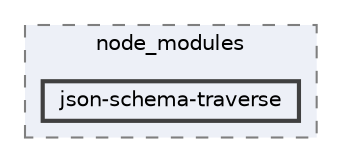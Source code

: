 digraph "pkiclassroomrescheduler/src/main/frontend/node_modules/json-schema-traverse"
{
 // LATEX_PDF_SIZE
  bgcolor="transparent";
  edge [fontname=Helvetica,fontsize=10,labelfontname=Helvetica,labelfontsize=10];
  node [fontname=Helvetica,fontsize=10,shape=box,height=0.2,width=0.4];
  compound=true
  subgraph clusterdir_72953eda66ccb3a2722c28e1c3e6c23b {
    graph [ bgcolor="#edf0f7", pencolor="grey50", label="node_modules", fontname=Helvetica,fontsize=10 style="filled,dashed", URL="dir_72953eda66ccb3a2722c28e1c3e6c23b.html",tooltip=""]
  dir_08c33b1a8e096d995df1c3e02d3baf90 [label="json-schema-traverse", fillcolor="#edf0f7", color="grey25", style="filled,bold", URL="dir_08c33b1a8e096d995df1c3e02d3baf90.html",tooltip=""];
  }
}
